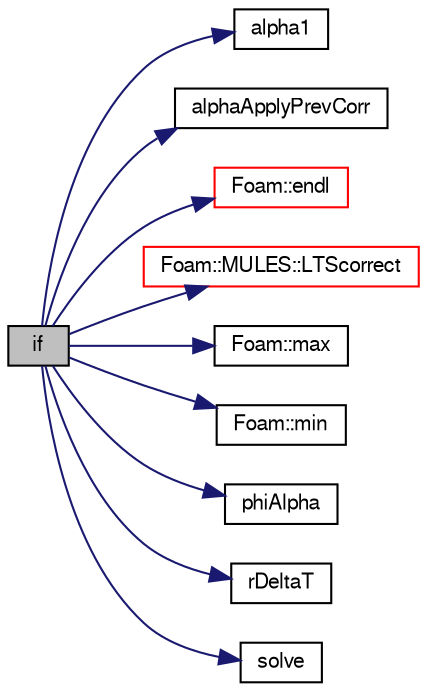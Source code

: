 digraph "if"
{
  bgcolor="transparent";
  edge [fontname="FreeSans",fontsize="10",labelfontname="FreeSans",labelfontsize="10"];
  node [fontname="FreeSans",fontsize="10",shape=record];
  rankdir="LR";
  Node3 [label="if",height=0.2,width=0.4,color="black", fillcolor="grey75", style="filled", fontcolor="black"];
  Node3 -> Node4 [color="midnightblue",fontsize="10",style="solid",fontname="FreeSans"];
  Node4 [label="alpha1",height=0.2,width=0.4,color="black",URL="$a39119.html#aced3d8b3bb357ea9c4de0585cdc824ce"];
  Node3 -> Node5 [color="midnightblue",fontsize="10",style="solid",fontname="FreeSans"];
  Node5 [label="alphaApplyPrevCorr",height=0.2,width=0.4,color="black",URL="$a01220.html#ad2d41cdd6cb2332f3b2dd1a551e2c077"];
  Node3 -> Node6 [color="midnightblue",fontsize="10",style="solid",fontname="FreeSans"];
  Node6 [label="Foam::endl",height=0.2,width=0.4,color="red",URL="$a21124.html#a2db8fe02a0d3909e9351bb4275b23ce4",tooltip="Add newline and flush stream. "];
  Node3 -> Node8 [color="midnightblue",fontsize="10",style="solid",fontname="FreeSans"];
  Node8 [label="Foam::MULES::LTScorrect",height=0.2,width=0.4,color="red",URL="$a21136.html#abac1678d5bd46c2d98f675468ac34f1a"];
  Node3 -> Node229 [color="midnightblue",fontsize="10",style="solid",fontname="FreeSans"];
  Node229 [label="Foam::max",height=0.2,width=0.4,color="black",URL="$a21124.html#ac993e906cf2774ae77e666bc24e81733"];
  Node3 -> Node230 [color="midnightblue",fontsize="10",style="solid",fontname="FreeSans"];
  Node230 [label="Foam::min",height=0.2,width=0.4,color="black",URL="$a21124.html#a253e112ad2d56d96230ff39ea7f442dc"];
  Node3 -> Node325 [color="midnightblue",fontsize="10",style="solid",fontname="FreeSans"];
  Node325 [label="phiAlpha",height=0.2,width=0.4,color="black",URL="$a38573.html#a6d2f4200e82db4fd9884f47552b077be"];
  Node3 -> Node324 [color="midnightblue",fontsize="10",style="solid",fontname="FreeSans"];
  Node324 [label="rDeltaT",height=0.2,width=0.4,color="black",URL="$a38426.html#ab4a06642de5708190d817dc1a2e352a3"];
  Node3 -> Node326 [color="midnightblue",fontsize="10",style="solid",fontname="FreeSans"];
  Node326 [label="solve",height=0.2,width=0.4,color="black",URL="$a39260.html#a431d981b59b387621eb5f71c7e92d5ba"];
}
